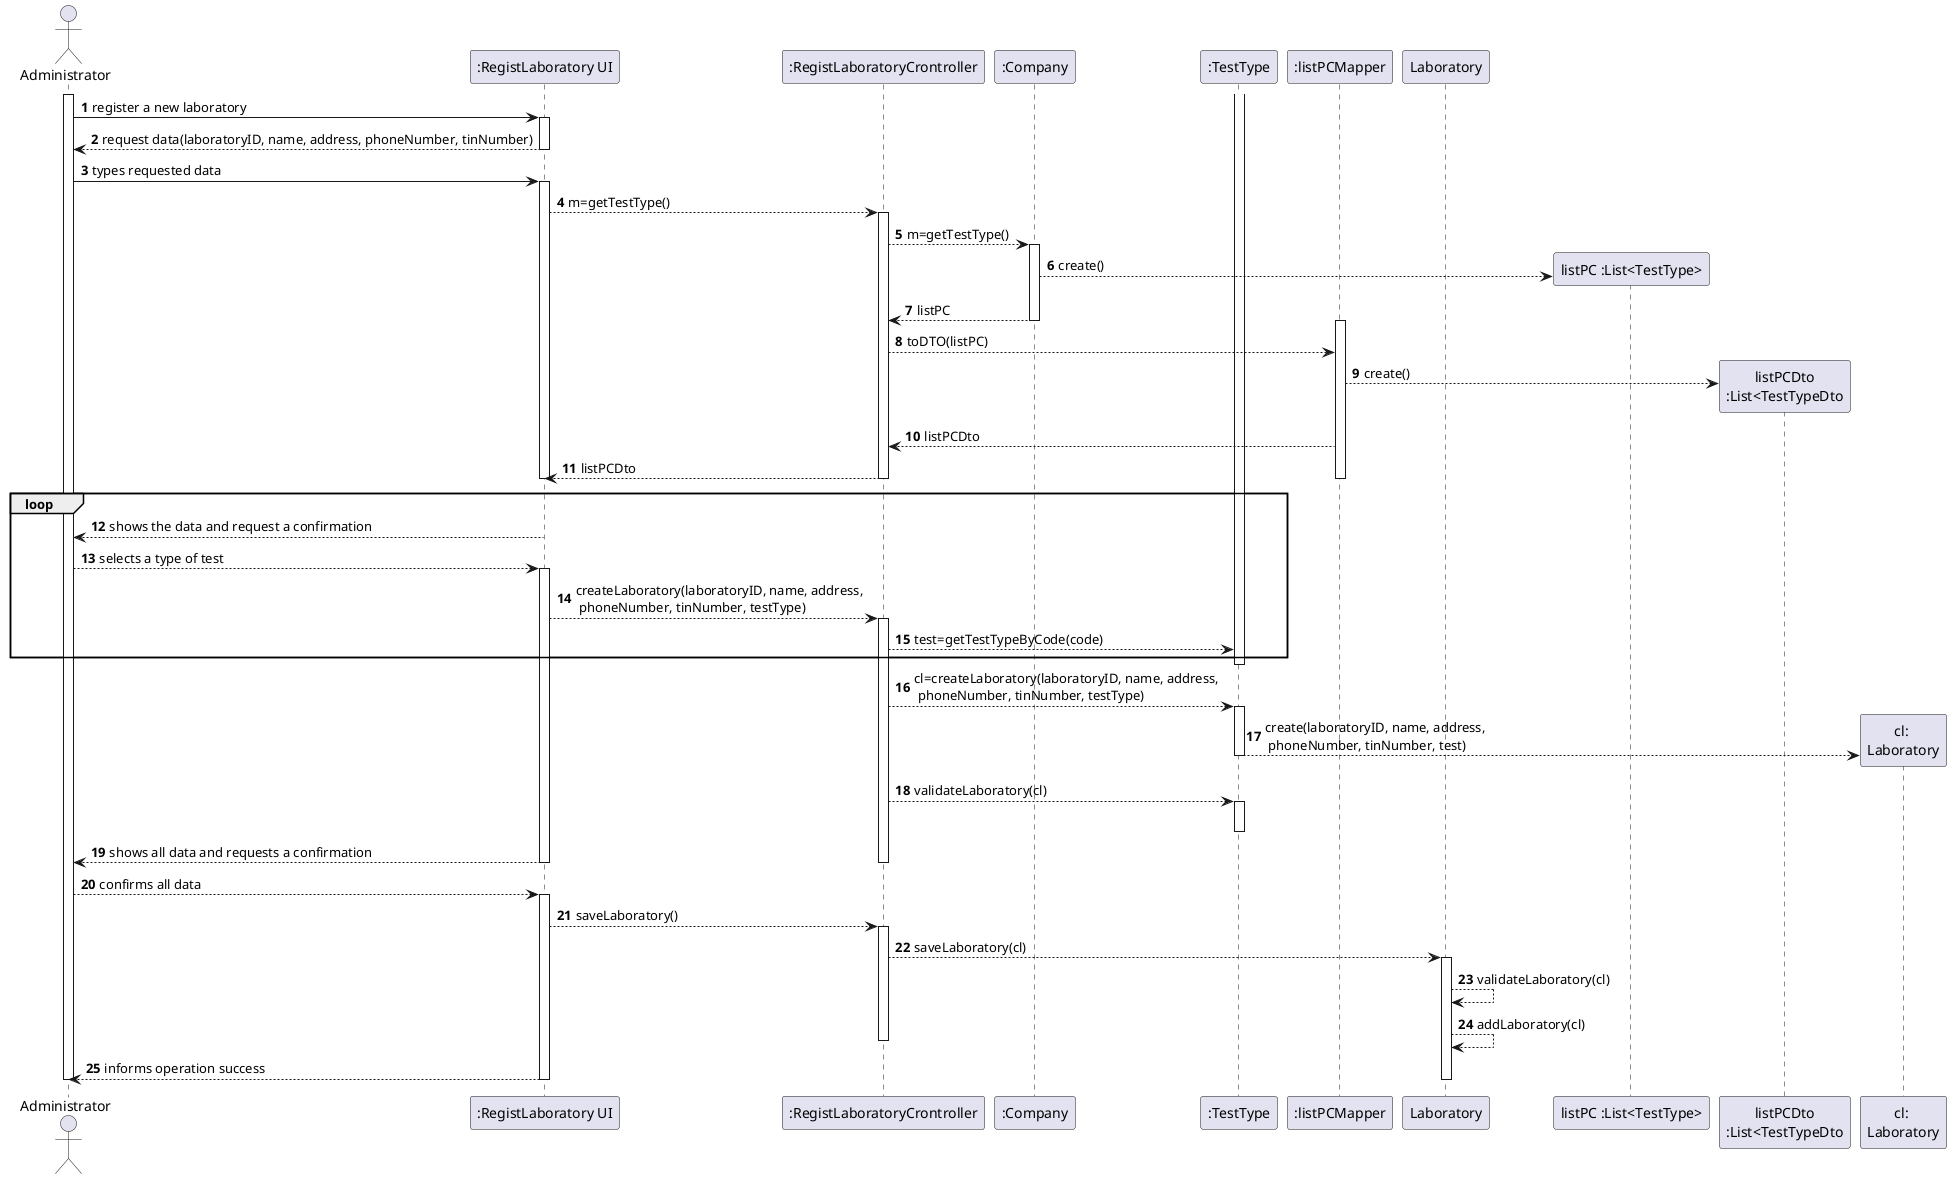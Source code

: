 @startuml
actor Administrator as Adm
participant ":RegistLaboratory UI" as System
participant ":RegistLaboratoryCrontroller" as RLC
participant ":Company" as ML
participant ":TestType" as tt
participant ":listPCMapper" as lpc
participant "Laboratory" as lab


autonumber
activate Adm
Adm -> System: register a new laboratory
activate System
System --> Adm: request data(laboratoryID, name, address, phoneNumber, tinNumber)
deactivate System




Adm -> System: types requested data
activate System
System-->RLC: m=getTestType()
activate RLC
RLC-->ML: m=getTestType()
activate ML
create "listPC :List<TestType>" as listpc
ML --> listpc: create()
ML --> RLC: listPC
deactivate ML
activate lpc
RLC --> lpc: toDTO(listPC)
create "listPCDto\n:List<TestTypeDto" as lpcdt
lpc --> lpcdt: create()
lpc --> RLC: listPCDto
RLC --> System: listPCDto
deactivate lpc
deactivate RLC
deactivate System


loop
System --> Adm: shows the data and request a confirmation
Adm --> System: selects a type of test
activate System

System --> RLC: createLaboratory(laboratoryID, name, address, \n phoneNumber, tinNumber, testType)
activate RLC
RLC --> tt: test=getTestTypeByCode(code)
end
activate tt
deactivate tt
RLC --> tt: cl=createLaboratory(laboratoryID, name, address, \n phoneNumber, tinNumber, testType)
activate tt
create "cl: \nLaboratory" as CL
tt --> CL: create(laboratoryID, name, address, \n phoneNumber, tinNumber, test)
deactivate tt
RLC --> tt: validateLaboratory(cl)
activate tt
deactivate tt
System --> Adm: shows all data and requests a confirmation
deactivate RLC
deactivate System
Adm --> System: confirms all data
activate System
System --> RLC: saveLaboratory()
activate RLC
RLC --> lab: saveLaboratory(cl)
activate lab
lab --> lab: validateLaboratory(cl)
lab --> lab: addLaboratory(cl)
deactivate RLC
System --> Adm: informs operation success
deactivate lab
deactivate System
deactivate Adm
@enduml